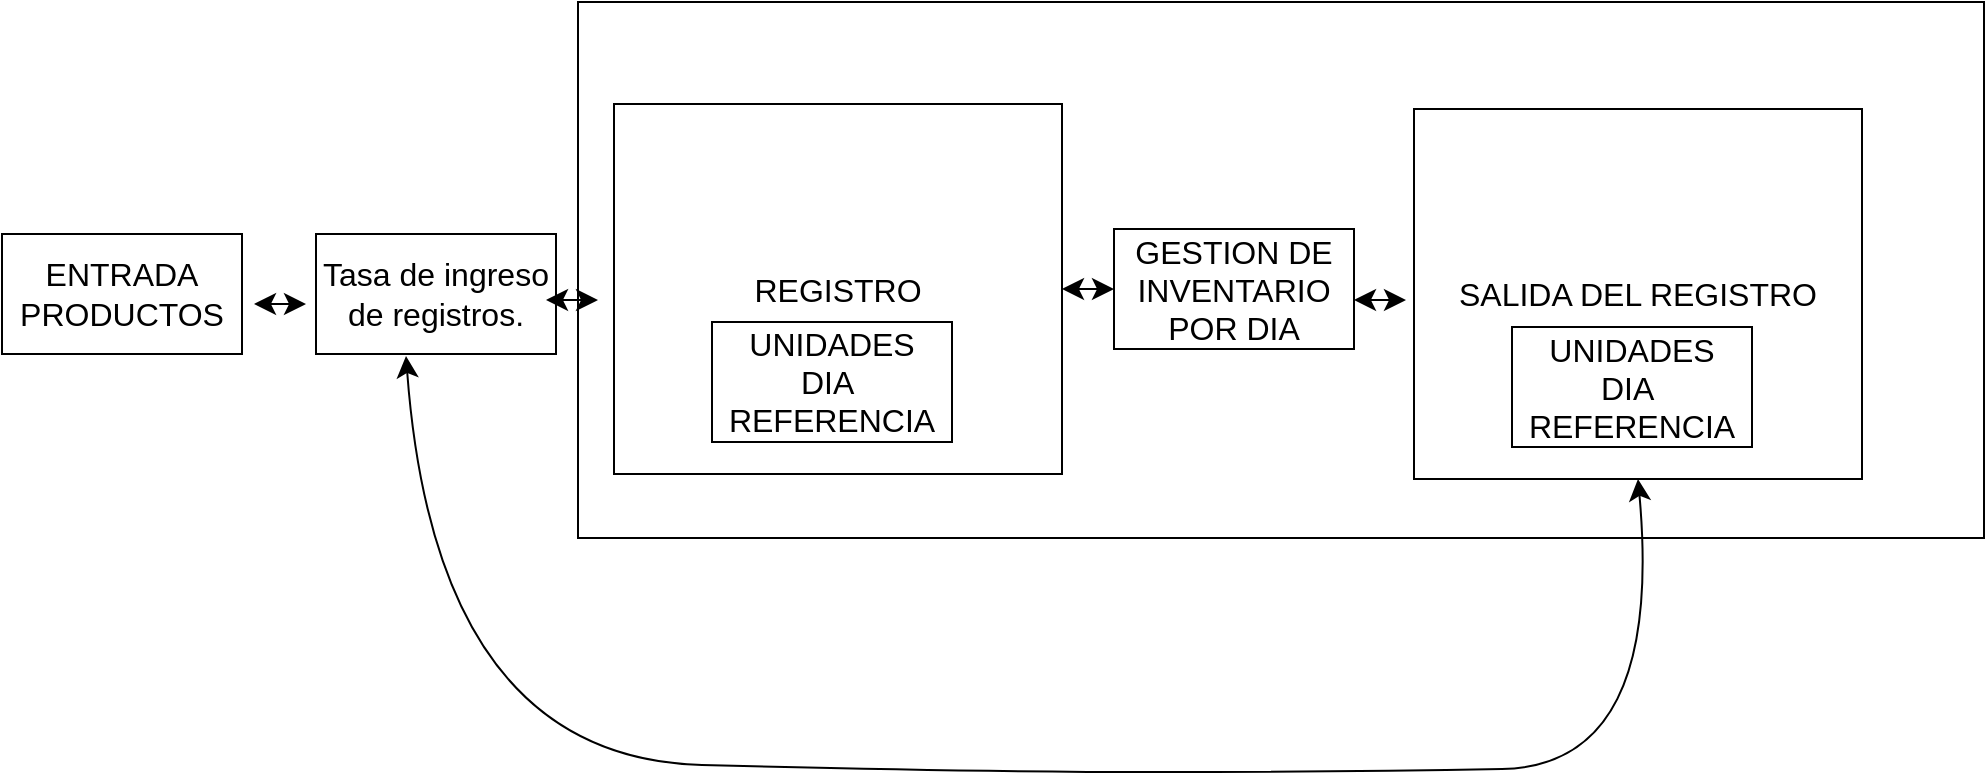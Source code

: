 <mxfile version="21.6.6" type="github" pages="2">
  <diagram name="Página-1" id="tESKYNNmowuRRf9zNqwW">
    <mxGraphModel dx="1595" dy="528" grid="0" gridSize="10" guides="1" tooltips="1" connect="1" arrows="1" fold="1" page="0" pageScale="1" pageWidth="827" pageHeight="1169" math="0" shadow="0">
      <root>
        <mxCell id="0" />
        <mxCell id="1" parent="0" />
        <mxCell id="dHgoY7iqLfbEEOLfW-AG-10" value="" style="rounded=0;whiteSpace=wrap;html=1;fontSize=16;" vertex="1" parent="1">
          <mxGeometry x="-109" y="75" width="703" height="268" as="geometry" />
        </mxCell>
        <mxCell id="dHgoY7iqLfbEEOLfW-AG-2" value="ENTRADA PRODUCTOS" style="rounded=0;whiteSpace=wrap;html=1;fontSize=16;" vertex="1" parent="1">
          <mxGeometry x="-397" y="191" width="120" height="60" as="geometry" />
        </mxCell>
        <mxCell id="dHgoY7iqLfbEEOLfW-AG-3" value="REGISTRO" style="rounded=0;whiteSpace=wrap;html=1;fontSize=16;" vertex="1" parent="1">
          <mxGeometry x="-91" y="126" width="224" height="185" as="geometry" />
        </mxCell>
        <mxCell id="dHgoY7iqLfbEEOLfW-AG-5" value="UNIDADES&lt;br&gt;DIA&amp;nbsp;&lt;br&gt;REFERENCIA" style="rounded=0;whiteSpace=wrap;html=1;fontSize=16;" vertex="1" parent="1">
          <mxGeometry x="-42" y="235" width="120" height="60" as="geometry" />
        </mxCell>
        <mxCell id="dHgoY7iqLfbEEOLfW-AG-6" value="GESTION DE INVENTARIO POR DIA" style="rounded=0;whiteSpace=wrap;html=1;fontSize=16;" vertex="1" parent="1">
          <mxGeometry x="159" y="188.5" width="120" height="60" as="geometry" />
        </mxCell>
        <mxCell id="dHgoY7iqLfbEEOLfW-AG-7" value="SALIDA DEL REGISTRO" style="rounded=0;whiteSpace=wrap;html=1;fontSize=16;" vertex="1" parent="1">
          <mxGeometry x="309" y="128.5" width="224" height="185" as="geometry" />
        </mxCell>
        <mxCell id="dHgoY7iqLfbEEOLfW-AG-8" value="UNIDADES&lt;br&gt;DIA&amp;nbsp;&lt;br&gt;REFERENCIA" style="rounded=0;whiteSpace=wrap;html=1;fontSize=16;" vertex="1" parent="1">
          <mxGeometry x="358" y="237.5" width="120" height="60" as="geometry" />
        </mxCell>
        <mxCell id="fDo-gDncDlCtVK0Xocpl-2" value="" style="endArrow=classic;startArrow=classic;html=1;rounded=0;fontSize=12;startSize=8;endSize=8;curved=1;entryX=0;entryY=0.5;entryDx=0;entryDy=0;exitX=1;exitY=0.5;exitDx=0;exitDy=0;" edge="1" parent="1" source="dHgoY7iqLfbEEOLfW-AG-3" target="dHgoY7iqLfbEEOLfW-AG-6">
          <mxGeometry width="50" height="50" relative="1" as="geometry">
            <mxPoint x="-41" y="185" as="sourcePoint" />
            <mxPoint x="9" y="135" as="targetPoint" />
          </mxGeometry>
        </mxCell>
        <mxCell id="fDo-gDncDlCtVK0Xocpl-3" value="" style="endArrow=classic;startArrow=classic;html=1;rounded=0;fontSize=12;startSize=8;endSize=8;curved=1;entryX=0;entryY=0.5;entryDx=0;entryDy=0;exitX=1;exitY=0.5;exitDx=0;exitDy=0;" edge="1" parent="1">
          <mxGeometry width="50" height="50" relative="1" as="geometry">
            <mxPoint x="279" y="224" as="sourcePoint" />
            <mxPoint x="305" y="224" as="targetPoint" />
          </mxGeometry>
        </mxCell>
        <mxCell id="fDo-gDncDlCtVK0Xocpl-4" value="Tasa de ingreso de registros." style="rounded=0;whiteSpace=wrap;html=1;fontSize=16;" vertex="1" parent="1">
          <mxGeometry x="-240" y="191" width="120" height="60" as="geometry" />
        </mxCell>
        <mxCell id="fDo-gDncDlCtVK0Xocpl-5" value="" style="endArrow=classic;startArrow=classic;html=1;rounded=0;fontSize=12;startSize=8;endSize=8;curved=1;entryX=0;entryY=0.5;entryDx=0;entryDy=0;exitX=1;exitY=0.5;exitDx=0;exitDy=0;" edge="1" parent="1">
          <mxGeometry width="50" height="50" relative="1" as="geometry">
            <mxPoint x="-125" y="224" as="sourcePoint" />
            <mxPoint x="-99" y="224" as="targetPoint" />
          </mxGeometry>
        </mxCell>
        <mxCell id="fDo-gDncDlCtVK0Xocpl-9" value="" style="endArrow=classic;startArrow=classic;html=1;rounded=0;fontSize=12;startSize=8;endSize=8;curved=1;entryX=0;entryY=0.5;entryDx=0;entryDy=0;exitX=1;exitY=0.5;exitDx=0;exitDy=0;" edge="1" parent="1">
          <mxGeometry width="50" height="50" relative="1" as="geometry">
            <mxPoint x="-271" y="226" as="sourcePoint" />
            <mxPoint x="-245" y="226" as="targetPoint" />
          </mxGeometry>
        </mxCell>
        <mxCell id="fDo-gDncDlCtVK0Xocpl-10" style="edgeStyle=none;curved=1;rounded=0;orthogonalLoop=1;jettySize=auto;html=1;entryX=0;entryY=0.5;entryDx=0;entryDy=0;fontSize=12;startSize=8;endSize=8;" edge="1" parent="1" source="dHgoY7iqLfbEEOLfW-AG-3" target="dHgoY7iqLfbEEOLfW-AG-3">
          <mxGeometry relative="1" as="geometry" />
        </mxCell>
        <mxCell id="fDo-gDncDlCtVK0Xocpl-13" value="" style="endArrow=classic;startArrow=classic;html=1;rounded=0;fontSize=12;startSize=8;endSize=8;curved=1;entryX=0.5;entryY=1;entryDx=0;entryDy=0;exitX=0.375;exitY=1.017;exitDx=0;exitDy=0;exitPerimeter=0;" edge="1" parent="1" source="fDo-gDncDlCtVK0Xocpl-4" target="dHgoY7iqLfbEEOLfW-AG-7">
          <mxGeometry width="50" height="50" relative="1" as="geometry">
            <mxPoint x="39" y="508" as="sourcePoint" />
            <mxPoint x="89" y="458" as="targetPoint" />
            <Array as="points">
              <mxPoint x="-180" y="453" />
              <mxPoint x="86" y="460" />
              <mxPoint x="272" y="460" />
              <mxPoint x="434" y="457" />
            </Array>
          </mxGeometry>
        </mxCell>
      </root>
    </mxGraphModel>
  </diagram>
  <diagram id="VFmA77z9ysZdsGZfys1j" name="Página-2">
    <mxGraphModel dx="1851" dy="1041" grid="0" gridSize="10" guides="1" tooltips="1" connect="1" arrows="1" fold="1" page="0" pageScale="1" pageWidth="827" pageHeight="1169" math="0" shadow="0">
      <root>
        <mxCell id="0" />
        <mxCell id="1" parent="0" />
        <mxCell id="E-PGWQbMxZulWgDMQFT2-1" value="" style="ellipse;whiteSpace=wrap;html=1;aspect=fixed;fontSize=16;" vertex="1" parent="1">
          <mxGeometry x="-394" y="-142" width="1064" height="1064" as="geometry" />
        </mxCell>
        <mxCell id="3pZ5JNvZ_BpjiIJWnTVK-5" style="edgeStyle=none;curved=1;rounded=0;orthogonalLoop=1;jettySize=auto;html=1;exitX=0;exitY=1;exitDx=0;exitDy=0;entryX=1;entryY=1;entryDx=0;entryDy=0;fontSize=12;startSize=8;endSize=8;" edge="1" parent="1" source="E-PGWQbMxZulWgDMQFT2-3" target="duAiFchFwIZ_vx8qgMnV-1">
          <mxGeometry relative="1" as="geometry">
            <Array as="points">
              <mxPoint x="333" y="417" />
            </Array>
          </mxGeometry>
        </mxCell>
        <mxCell id="E-PGWQbMxZulWgDMQFT2-3" value="Registro&amp;nbsp;&lt;br&gt;&amp;nbsp;salida de inventario" style="rounded=1;whiteSpace=wrap;html=1;fontSize=16;" vertex="1" parent="1">
          <mxGeometry x="407" y="284" width="120" height="60" as="geometry" />
        </mxCell>
        <mxCell id="3pZ5JNvZ_BpjiIJWnTVK-2" style="edgeStyle=none;curved=1;rounded=0;orthogonalLoop=1;jettySize=auto;html=1;entryX=1;entryY=0;entryDx=0;entryDy=0;fontSize=12;startSize=8;endSize=8;exitX=0;exitY=0.25;exitDx=0;exitDy=0;" edge="1" parent="1" source="duAiFchFwIZ_vx8qgMnV-1" target="7WaFvpV5LCQXNMHChfVr-1">
          <mxGeometry relative="1" as="geometry">
            <Array as="points">
              <mxPoint x="-23" y="139" />
            </Array>
          </mxGeometry>
        </mxCell>
        <mxCell id="3pZ5JNvZ_BpjiIJWnTVK-3" style="edgeStyle=none;curved=1;rounded=0;orthogonalLoop=1;jettySize=auto;html=1;exitX=1;exitY=0.25;exitDx=0;exitDy=0;entryX=0;entryY=0;entryDx=0;entryDy=0;fontSize=12;startSize=8;endSize=8;" edge="1" parent="1" source="duAiFchFwIZ_vx8qgMnV-1" target="E-PGWQbMxZulWgDMQFT2-3">
          <mxGeometry relative="1" as="geometry">
            <Array as="points">
              <mxPoint x="285" y="166" />
            </Array>
          </mxGeometry>
        </mxCell>
        <mxCell id="duAiFchFwIZ_vx8qgMnV-1" value="Gestion de inventario por día" style="rounded=1;whiteSpace=wrap;html=1;fontSize=16;" vertex="1" parent="1">
          <mxGeometry x="116" y="284" width="121" height="60" as="geometry" />
        </mxCell>
        <mxCell id="3pZ5JNvZ_BpjiIJWnTVK-4" style="edgeStyle=none;curved=1;rounded=0;orthogonalLoop=1;jettySize=auto;html=1;exitX=1;exitY=1;exitDx=0;exitDy=0;entryX=0;entryY=0.75;entryDx=0;entryDy=0;fontSize=12;startSize=8;endSize=8;" edge="1" parent="1" source="7WaFvpV5LCQXNMHChfVr-1" target="duAiFchFwIZ_vx8qgMnV-1">
          <mxGeometry relative="1" as="geometry">
            <Array as="points">
              <mxPoint x="63" y="414" />
            </Array>
          </mxGeometry>
        </mxCell>
        <mxCell id="7WaFvpV5LCQXNMHChfVr-1" value="Registro de producto nuevo" style="rounded=1;whiteSpace=wrap;html=1;fontSize=16;" vertex="1" parent="1">
          <mxGeometry x="-177" y="290" width="120" height="60" as="geometry" />
        </mxCell>
        <mxCell id="3pZ5JNvZ_BpjiIJWnTVK-7" value="inventario diario de camisetas" style="rounded=1;whiteSpace=wrap;html=1;fontSize=16;" vertex="1" parent="1">
          <mxGeometry x="71" y="-117" width="120" height="60" as="geometry" />
        </mxCell>
        <mxCell id="h6rbpeet0vYIZL6yPqu6-3" style="edgeStyle=none;curved=1;rounded=0;orthogonalLoop=1;jettySize=auto;html=1;exitX=0.5;exitY=0;exitDx=0;exitDy=0;entryX=0.5;entryY=0;entryDx=0;entryDy=0;fontSize=12;startSize=8;endSize=8;" edge="1" parent="1" source="h6rbpeet0vYIZL6yPqu6-1">
          <mxGeometry relative="1" as="geometry">
            <mxPoint x="597" y="284" as="targetPoint" />
            <Array as="points">
              <mxPoint x="125" y="-212" />
            </Array>
          </mxGeometry>
        </mxCell>
        <mxCell id="h6rbpeet0vYIZL6yPqu6-1" value="Registro de producto nuevo" style="rounded=1;whiteSpace=wrap;html=1;fontSize=16;" vertex="1" parent="1">
          <mxGeometry x="-346" y="290" width="120" height="60" as="geometry" />
        </mxCell>
        <mxCell id="h6rbpeet0vYIZL6yPqu6-5" style="edgeStyle=none;curved=1;rounded=0;orthogonalLoop=1;jettySize=auto;html=1;exitX=0.5;exitY=1;exitDx=0;exitDy=0;entryX=0.423;entryY=1.027;entryDx=0;entryDy=0;entryPerimeter=0;fontSize=12;startSize=8;endSize=8;" edge="1" parent="1" target="h6rbpeet0vYIZL6yPqu6-1">
          <mxGeometry relative="1" as="geometry">
            <mxPoint x="597" y="344" as="sourcePoint" />
            <Array as="points">
              <mxPoint x="139" y="995" />
            </Array>
          </mxGeometry>
        </mxCell>
      </root>
    </mxGraphModel>
  </diagram>
</mxfile>

